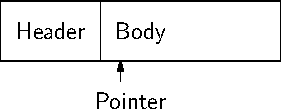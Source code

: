 //usepackage("minijs");
real w=140;
real h=30;
real s=50;

real o=30;

draw((0,o)--(0,h+o)--(w,h+o)--(w,0+o)--(0,o)--cycle);
draw((s,o)--(s,h+o));
label("\textsf{Header}", (s/2,h/2+o));
label("\textsf{Body}", (s+20,h/2 - 1+o));
draw((s+10,20)--(s+10,o), Arrow);
label("\textsf{Pointer}", (s+15,10));
